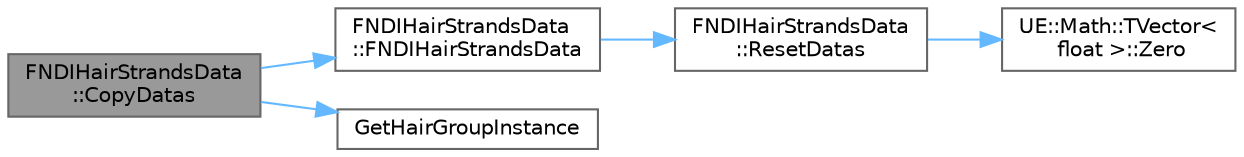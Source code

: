 digraph "FNDIHairStrandsData::CopyDatas"
{
 // INTERACTIVE_SVG=YES
 // LATEX_PDF_SIZE
  bgcolor="transparent";
  edge [fontname=Helvetica,fontsize=10,labelfontname=Helvetica,labelfontsize=10];
  node [fontname=Helvetica,fontsize=10,shape=box,height=0.2,width=0.4];
  rankdir="LR";
  Node1 [id="Node000001",label="FNDIHairStrandsData\l::CopyDatas",height=0.2,width=0.4,color="gray40", fillcolor="grey60", style="filled", fontcolor="black",tooltip=" "];
  Node1 -> Node2 [id="edge1_Node000001_Node000002",color="steelblue1",style="solid",tooltip=" "];
  Node2 [id="Node000002",label="FNDIHairStrandsData\l::FNDIHairStrandsData",height=0.2,width=0.4,color="grey40", fillcolor="white", style="filled",URL="$d5/d03/structFNDIHairStrandsData.html#ac589c7a67996b6e3a6a7285cff1c5136",tooltip=" "];
  Node2 -> Node3 [id="edge2_Node000002_Node000003",color="steelblue1",style="solid",tooltip=" "];
  Node3 [id="Node000003",label="FNDIHairStrandsData\l::ResetDatas",height=0.2,width=0.4,color="grey40", fillcolor="white", style="filled",URL="$d5/d03/structFNDIHairStrandsData.html#abd12f0a9922f2672f0edb0b57d67b79b",tooltip=" "];
  Node3 -> Node4 [id="edge3_Node000003_Node000004",color="steelblue1",style="solid",tooltip=" "];
  Node4 [id="Node000004",label="UE::Math::TVector\<\l float \>::Zero",height=0.2,width=0.4,color="grey40", fillcolor="white", style="filled",URL="$de/d77/structUE_1_1Math_1_1TVector.html#a2ae137e3abc6e72d0f1f85addc5c537f",tooltip=" "];
  Node1 -> Node5 [id="edge4_Node000001_Node000005",color="steelblue1",style="solid",tooltip=" "];
  Node5 [id="Node000005",label="GetHairGroupInstance",height=0.2,width=0.4,color="grey40", fillcolor="white", style="filled",URL="$da/dd2/NiagaraDataInterfaceHairStrands_8h.html#ab88f52a02a80c3e7de79a8f90dcdb737",tooltip=" "];
}
